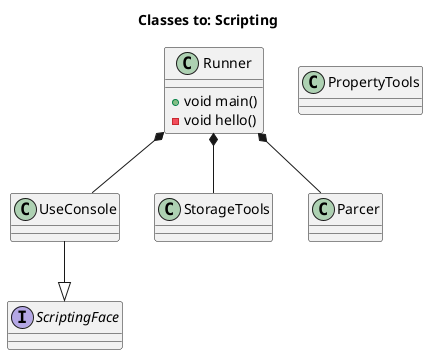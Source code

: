 @startuml
title "Classes to: Scripting"
class Runner /'Запуск программы'/
interface ScriptingFace /'Интерфейс устанавливающий методы взаимодействия пользователя и программы'/
class UseConsole /'Реализация консольного интерфейса ScriptingFace'/
class PropertyTools /'Работа с настройками программы'/
/'class ConsoleTools Работа с консолью'/
class StorageTools /'Работа с файлами'/
class Parcer /'Обработка текста'/

class Runner{
    /'Запуск программы'/
    + void main()
    /'Приветствие пользователя и вывод мануала'/
    - void hello()
}

Runner *-- UseConsole
Runner *-- StorageTools
Runner *-- Parcer

UseConsole --|> ScriptingFace 
@enduml
